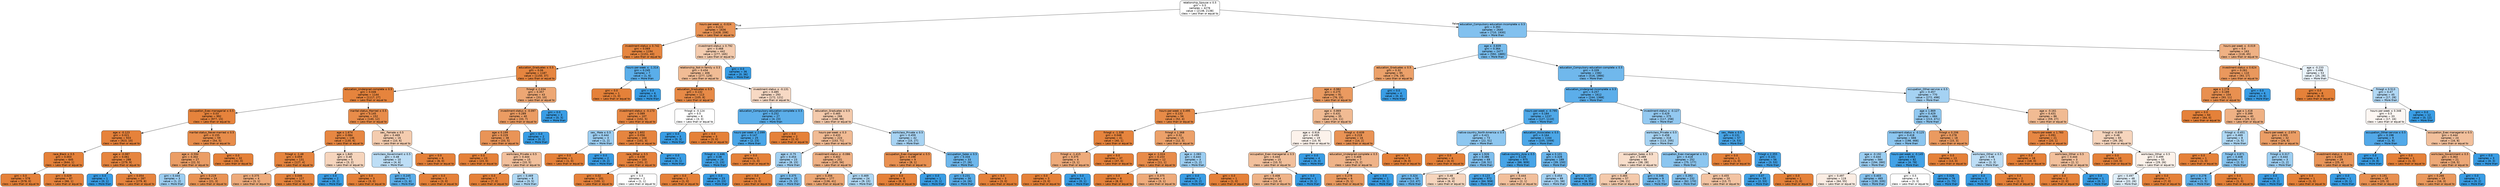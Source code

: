 digraph Tree {
node [shape=box, style="filled, rounded", color="black", fontname=helvetica] ;
edge [fontname=helvetica] ;
0 [label=<relationship_Spouse &le; 0.5<br/>gini = 0.5<br/>samples = 4276<br/>value = [2138, 2138]<br/>class = Less than or equal to>, fillcolor="#e5813900"] ;
1 [label=<hours-per-week &le; -0.024<br/>gini = 0.222<br/>samples = 1636<br/>value = [1428, 208]<br/>class = Less than or equal to>, fillcolor="#e58139da"] ;
0 -> 1 [labeldistance=2.5, labelangle=45, headlabel="True"] ;
2 [label=<investment-status &le; 0.742<br/>gini = 0.069<br/>samples = 1194<br/>value = [1151, 43]<br/>class = Less than or equal to>, fillcolor="#e58139f5"] ;
1 -> 2 ;
3 [label=<education_Graduates &le; 0.5<br/>gini = 0.06<br/>samples = 1187<br/>value = [1150, 37]<br/>class = Less than or equal to>, fillcolor="#e58139f7"] ;
2 -> 3 ;
4 [label=<education_Undergrad-complete &le; 0.5<br/>gini = 0.046<br/>samples = 1144<br/>value = [1117, 27]<br/>class = Less than or equal to>, fillcolor="#e58139f9"] ;
3 -> 4 ;
5 [label=<occupation_Exec-managerial &le; 0.5<br/>gini = 0.03<br/>samples = 992<br/>value = [977, 15]<br/>class = Less than or equal to>, fillcolor="#e58139fb"] ;
4 -> 5 ;
6 [label=<age &le; -0.123<br/>gini = 0.021<br/>samples = 933<br/>value = [923, 10]<br/>class = Less than or equal to>, fillcolor="#e58139fc"] ;
5 -> 6 ;
7 [label=<race_Black &le; 0.5<br/>gini = 0.003<br/>samples = 645<br/>value = [644, 1]<br/>class = Less than or equal to>, fillcolor="#e58139ff"] ;
6 -> 7 ;
8 [label=<gini = 0.0<br/>samples = 578<br/>value = [578, 0]<br/>class = Less than or equal to>, fillcolor="#e58139ff"] ;
7 -> 8 ;
9 [label=<gini = 0.029<br/>samples = 67<br/>value = [66, 1]<br/>class = Less than or equal to>, fillcolor="#e58139fb"] ;
7 -> 9 ;
10 [label=<age &le; -0.087<br/>gini = 0.061<br/>samples = 288<br/>value = [279, 9]<br/>class = Less than or equal to>, fillcolor="#e58139f7"] ;
6 -> 10 ;
11 [label=<gini = 0.0<br/>samples = 1<br/>value = [0, 1]<br/>class = More than>, fillcolor="#399de5ff"] ;
10 -> 11 ;
12 [label=<gini = 0.054<br/>samples = 287<br/>value = [279, 8]<br/>class = Less than or equal to>, fillcolor="#e58139f8"] ;
10 -> 12 ;
13 [label=<marital-status_Never-married &le; 0.5<br/>gini = 0.155<br/>samples = 59<br/>value = [54, 5]<br/>class = Less than or equal to>, fillcolor="#e58139e7"] ;
5 -> 13 ;
14 [label=<age &le; -0.594<br/>gini = 0.302<br/>samples = 27<br/>value = [22, 5]<br/>class = Less than or equal to>, fillcolor="#e58139c5"] ;
13 -> 14 ;
15 [label=<gini = 0.444<br/>samples = 3<br/>value = [1, 2]<br/>class = More than>, fillcolor="#399de57f"] ;
14 -> 15 ;
16 [label=<gini = 0.219<br/>samples = 24<br/>value = [21, 3]<br/>class = Less than or equal to>, fillcolor="#e58139db"] ;
14 -> 16 ;
17 [label=<gini = 0.0<br/>samples = 32<br/>value = [32, 0]<br/>class = Less than or equal to>, fillcolor="#e58139ff"] ;
13 -> 17 ;
18 [label=<marital-status_Married &le; 0.5<br/>gini = 0.145<br/>samples = 152<br/>value = [140, 12]<br/>class = Less than or equal to>, fillcolor="#e58139e9"] ;
4 -> 18 ;
19 [label=<age &le; 1.674<br/>gini = 0.084<br/>samples = 136<br/>value = [130, 6]<br/>class = Less than or equal to>, fillcolor="#e58139f3"] ;
18 -> 19 ;
20 [label=<fnlwgt &le; -1.48<br/>gini = 0.059<br/>samples = 131<br/>value = [127, 4]<br/>class = Less than or equal to>, fillcolor="#e58139f7"] ;
19 -> 20 ;
21 [label=<gini = 0.375<br/>samples = 4<br/>value = [3, 1]<br/>class = Less than or equal to>, fillcolor="#e58139aa"] ;
20 -> 21 ;
22 [label=<gini = 0.046<br/>samples = 127<br/>value = [124, 3]<br/>class = Less than or equal to>, fillcolor="#e58139f9"] ;
20 -> 22 ;
23 [label=<age &le; 1.845<br/>gini = 0.48<br/>samples = 5<br/>value = [3, 2]<br/>class = Less than or equal to>, fillcolor="#e5813955"] ;
19 -> 23 ;
24 [label=<gini = 0.0<br/>samples = 2<br/>value = [0, 2]<br/>class = More than>, fillcolor="#399de5ff"] ;
23 -> 24 ;
25 [label=<gini = 0.0<br/>samples = 3<br/>value = [3, 0]<br/>class = Less than or equal to>, fillcolor="#e58139ff"] ;
23 -> 25 ;
26 [label=<sex_ Female &le; 0.5<br/>gini = 0.469<br/>samples = 16<br/>value = [10, 6]<br/>class = Less than or equal to>, fillcolor="#e5813966"] ;
18 -> 26 ;
27 [label=<workclass_Government &le; 0.5<br/>gini = 0.48<br/>samples = 10<br/>value = [4, 6]<br/>class = More than>, fillcolor="#399de555"] ;
26 -> 27 ;
28 [label=<gini = 0.245<br/>samples = 7<br/>value = [1, 6]<br/>class = More than>, fillcolor="#399de5d4"] ;
27 -> 28 ;
29 [label=<gini = 0.0<br/>samples = 3<br/>value = [3, 0]<br/>class = Less than or equal to>, fillcolor="#e58139ff"] ;
27 -> 29 ;
30 [label=<gini = 0.0<br/>samples = 6<br/>value = [6, 0]<br/>class = Less than or equal to>, fillcolor="#e58139ff"] ;
26 -> 30 ;
31 [label=<fnlwgt &le; 2.034<br/>gini = 0.357<br/>samples = 43<br/>value = [33, 10]<br/>class = Less than or equal to>, fillcolor="#e58139b2"] ;
3 -> 31 ;
32 [label=<investment-status &le; -0.097<br/>gini = 0.289<br/>samples = 40<br/>value = [33, 7]<br/>class = Less than or equal to>, fillcolor="#e58139c9"] ;
31 -> 32 ;
33 [label=<age &le; 0.199<br/>gini = 0.229<br/>samples = 38<br/>value = [33, 5]<br/>class = Less than or equal to>, fillcolor="#e58139d8"] ;
32 -> 33 ;
34 [label=<gini = 0.0<br/>samples = 23<br/>value = [23, 0]<br/>class = Less than or equal to>, fillcolor="#e58139ff"] ;
33 -> 34 ;
35 [label=<workclass_Private &le; 0.5<br/>gini = 0.444<br/>samples = 15<br/>value = [10, 5]<br/>class = Less than or equal to>, fillcolor="#e581397f"] ;
33 -> 35 ;
36 [label=<gini = 0.0<br/>samples = 7<br/>value = [7, 0]<br/>class = Less than or equal to>, fillcolor="#e58139ff"] ;
35 -> 36 ;
37 [label=<gini = 0.469<br/>samples = 8<br/>value = [3, 5]<br/>class = More than>, fillcolor="#399de566"] ;
35 -> 37 ;
38 [label=<gini = 0.0<br/>samples = 2<br/>value = [0, 2]<br/>class = More than>, fillcolor="#399de5ff"] ;
32 -> 38 ;
39 [label=<gini = 0.0<br/>samples = 3<br/>value = [0, 3]<br/>class = More than>, fillcolor="#399de5ff"] ;
31 -> 39 ;
40 [label=<hours-per-week &le; -1.314<br/>gini = 0.245<br/>samples = 7<br/>value = [1, 6]<br/>class = More than>, fillcolor="#399de5d4"] ;
2 -> 40 ;
41 [label=<gini = 0.0<br/>samples = 1<br/>value = [1, 0]<br/>class = Less than or equal to>, fillcolor="#e58139ff"] ;
40 -> 41 ;
42 [label=<gini = 0.0<br/>samples = 6<br/>value = [0, 6]<br/>class = More than>, fillcolor="#399de5ff"] ;
40 -> 42 ;
43 [label=<investment-status &le; 0.792<br/>gini = 0.468<br/>samples = 442<br/>value = [277, 165]<br/>class = Less than or equal to>, fillcolor="#e5813967"] ;
1 -> 43 ;
44 [label=<relationship_Not-in-family &le; 0.5<br/>gini = 0.434<br/>samples = 406<br/>value = [277, 129]<br/>class = Less than or equal to>, fillcolor="#e5813988"] ;
43 -> 44 ;
45 [label=<education_Graduates &le; 0.5<br/>gini = 0.132<br/>samples = 113<br/>value = [105, 8]<br/>class = Less than or equal to>, fillcolor="#e58139ec"] ;
44 -> 45 ;
46 [label=<investment-status &le; -0.173<br/>gini = 0.089<br/>samples = 107<br/>value = [102, 5]<br/>class = Less than or equal to>, fillcolor="#e58139f2"] ;
45 -> 46 ;
47 [label=<sex_ Male &le; 0.5<br/>gini = 0.444<br/>samples = 3<br/>value = [1, 2]<br/>class = More than>, fillcolor="#399de57f"] ;
46 -> 47 ;
48 [label=<gini = 0.0<br/>samples = 1<br/>value = [1, 0]<br/>class = Less than or equal to>, fillcolor="#e58139ff"] ;
47 -> 48 ;
49 [label=<gini = 0.0<br/>samples = 2<br/>value = [0, 2]<br/>class = More than>, fillcolor="#399de5ff"] ;
47 -> 49 ;
50 [label=<age &le; 1.602<br/>gini = 0.056<br/>samples = 104<br/>value = [101, 3]<br/>class = Less than or equal to>, fillcolor="#e58139f7"] ;
46 -> 50 ;
51 [label=<race_Other &le; 0.5<br/>gini = 0.038<br/>samples = 103<br/>value = [101, 2]<br/>class = Less than or equal to>, fillcolor="#e58139fa"] ;
50 -> 51 ;
52 [label=<gini = 0.02<br/>samples = 101<br/>value = [100, 1]<br/>class = Less than or equal to>, fillcolor="#e58139fc"] ;
51 -> 52 ;
53 [label=<gini = 0.5<br/>samples = 2<br/>value = [1, 1]<br/>class = Less than or equal to>, fillcolor="#e5813900"] ;
51 -> 53 ;
54 [label=<gini = 0.0<br/>samples = 1<br/>value = [0, 1]<br/>class = More than>, fillcolor="#399de5ff"] ;
50 -> 54 ;
55 [label=<fnlwgt &le; -0.124<br/>gini = 0.5<br/>samples = 6<br/>value = [3, 3]<br/>class = Less than or equal to>, fillcolor="#e5813900"] ;
45 -> 55 ;
56 [label=<gini = 0.0<br/>samples = 3<br/>value = [0, 3]<br/>class = More than>, fillcolor="#399de5ff"] ;
55 -> 56 ;
57 [label=<gini = 0.0<br/>samples = 3<br/>value = [3, 0]<br/>class = Less than or equal to>, fillcolor="#e58139ff"] ;
55 -> 57 ;
58 [label=<investment-status &le; -0.131<br/>gini = 0.485<br/>samples = 293<br/>value = [172, 121]<br/>class = Less than or equal to>, fillcolor="#e581394c"] ;
44 -> 58 ;
59 [label=<education_Compulsory-education-complete &le; 0.5<br/>gini = 0.252<br/>samples = 27<br/>value = [4, 23]<br/>class = More than>, fillcolor="#399de5d3"] ;
58 -> 59 ;
60 [label=<hours-per-week &le; 2.099<br/>gini = 0.147<br/>samples = 25<br/>value = [2, 23]<br/>class = More than>, fillcolor="#399de5e9"] ;
59 -> 60 ;
61 [label=<fnlwgt &le; -1.446<br/>gini = 0.08<br/>samples = 24<br/>value = [1, 23]<br/>class = More than>, fillcolor="#399de5f4"] ;
60 -> 61 ;
62 [label=<gini = 0.0<br/>samples = 1<br/>value = [1, 0]<br/>class = Less than or equal to>, fillcolor="#e58139ff"] ;
61 -> 62 ;
63 [label=<gini = 0.0<br/>samples = 23<br/>value = [0, 23]<br/>class = More than>, fillcolor="#399de5ff"] ;
61 -> 63 ;
64 [label=<gini = 0.0<br/>samples = 1<br/>value = [1, 0]<br/>class = Less than or equal to>, fillcolor="#e58139ff"] ;
60 -> 64 ;
65 [label=<gini = 0.0<br/>samples = 2<br/>value = [2, 0]<br/>class = Less than or equal to>, fillcolor="#e58139ff"] ;
59 -> 65 ;
66 [label=<education_Graduates &le; 0.5<br/>gini = 0.465<br/>samples = 266<br/>value = [168, 98]<br/>class = Less than or equal to>, fillcolor="#e581396a"] ;
58 -> 66 ;
67 [label=<hours-per-week &le; 0.3<br/>gini = 0.433<br/>samples = 224<br/>value = [153, 71]<br/>class = Less than or equal to>, fillcolor="#e5813989"] ;
66 -> 67 ;
68 [label=<age &le; -0.75<br/>gini = 0.454<br/>samples = 23<br/>value = [8, 15]<br/>class = More than>, fillcolor="#399de577"] ;
67 -> 68 ;
69 [label=<gini = 0.0<br/>samples = 3<br/>value = [3, 0]<br/>class = Less than or equal to>, fillcolor="#e58139ff"] ;
68 -> 69 ;
70 [label=<gini = 0.375<br/>samples = 20<br/>value = [5, 15]<br/>class = More than>, fillcolor="#399de5aa"] ;
68 -> 70 ;
71 [label=<investment-status &le; -0.086<br/>gini = 0.402<br/>samples = 201<br/>value = [145, 56]<br/>class = Less than or equal to>, fillcolor="#e581399d"] ;
67 -> 71 ;
72 [label=<gini = 0.356<br/>samples = 177<br/>value = [136, 41]<br/>class = Less than or equal to>, fillcolor="#e58139b2"] ;
71 -> 72 ;
73 [label=<gini = 0.469<br/>samples = 24<br/>value = [9, 15]<br/>class = More than>, fillcolor="#399de566"] ;
71 -> 73 ;
74 [label=<workclass_Private &le; 0.5<br/>gini = 0.459<br/>samples = 42<br/>value = [15, 27]<br/>class = More than>, fillcolor="#399de571"] ;
66 -> 74 ;
75 [label=<occupation_Exec-managerial &le; 0.5<br/>gini = 0.198<br/>samples = 9<br/>value = [8, 1]<br/>class = Less than or equal to>, fillcolor="#e58139df"] ;
74 -> 75 ;
76 [label=<gini = 0.0<br/>samples = 8<br/>value = [8, 0]<br/>class = Less than or equal to>, fillcolor="#e58139ff"] ;
75 -> 76 ;
77 [label=<gini = 0.0<br/>samples = 1<br/>value = [0, 1]<br/>class = More than>, fillcolor="#399de5ff"] ;
75 -> 77 ;
78 [label=<occupation_Sales &le; 0.5<br/>gini = 0.334<br/>samples = 33<br/>value = [7, 26]<br/>class = More than>, fillcolor="#399de5ba"] ;
74 -> 78 ;
79 [label=<gini = 0.231<br/>samples = 30<br/>value = [4, 26]<br/>class = More than>, fillcolor="#399de5d8"] ;
78 -> 79 ;
80 [label=<gini = 0.0<br/>samples = 3<br/>value = [3, 0]<br/>class = Less than or equal to>, fillcolor="#e58139ff"] ;
78 -> 80 ;
81 [label=<gini = 0.0<br/>samples = 36<br/>value = [0, 36]<br/>class = More than>, fillcolor="#399de5ff"] ;
43 -> 81 ;
82 [label=<education_Compulsory-education-incomplete &le; 0.5<br/>gini = 0.393<br/>samples = 2640<br/>value = [710, 1930]<br/>class = More than>, fillcolor="#399de5a1"] ;
0 -> 82 [labeldistance=2.5, labelangle=-45, headlabel="False"] ;
83 [label=<age &le; -0.839<br/>gini = 0.364<br/>samples = 2477<br/>value = [592, 1885]<br/>class = More than>, fillcolor="#399de5af"] ;
82 -> 83 ;
84 [label=<education_Graduates &le; 0.5<br/>gini = 0.32<br/>samples = 95<br/>value = [76, 19]<br/>class = Less than or equal to>, fillcolor="#e58139bf"] ;
83 -> 84 ;
85 [label=<age &le; -0.982<br/>gini = 0.275<br/>samples = 91<br/>value = [76, 15]<br/>class = Less than or equal to>, fillcolor="#e58139cd"] ;
84 -> 85 ;
86 [label=<hours-per-week &le; 0.495<br/>gini = 0.133<br/>samples = 56<br/>value = [52, 4]<br/>class = Less than or equal to>, fillcolor="#e58139eb"] ;
85 -> 86 ;
87 [label=<fnlwgt &le; -1.338<br/>gini = 0.048<br/>samples = 41<br/>value = [40, 1]<br/>class = Less than or equal to>, fillcolor="#e58139f9"] ;
86 -> 87 ;
88 [label=<fnlwgt &le; -1.415<br/>gini = 0.375<br/>samples = 4<br/>value = [3, 1]<br/>class = Less than or equal to>, fillcolor="#e58139aa"] ;
87 -> 88 ;
89 [label=<gini = 0.0<br/>samples = 3<br/>value = [3, 0]<br/>class = Less than or equal to>, fillcolor="#e58139ff"] ;
88 -> 89 ;
90 [label=<gini = 0.0<br/>samples = 1<br/>value = [0, 1]<br/>class = More than>, fillcolor="#399de5ff"] ;
88 -> 90 ;
91 [label=<gini = 0.0<br/>samples = 37<br/>value = [37, 0]<br/>class = Less than or equal to>, fillcolor="#e58139ff"] ;
87 -> 91 ;
92 [label=<fnlwgt &le; 1.368<br/>gini = 0.32<br/>samples = 15<br/>value = [12, 3]<br/>class = Less than or equal to>, fillcolor="#e58139bf"] ;
86 -> 92 ;
93 [label=<age &le; -1.024<br/>gini = 0.153<br/>samples = 12<br/>value = [11, 1]<br/>class = Less than or equal to>, fillcolor="#e58139e8"] ;
92 -> 93 ;
94 [label=<gini = 0.0<br/>samples = 8<br/>value = [8, 0]<br/>class = Less than or equal to>, fillcolor="#e58139ff"] ;
93 -> 94 ;
95 [label=<gini = 0.375<br/>samples = 4<br/>value = [3, 1]<br/>class = Less than or equal to>, fillcolor="#e58139aa"] ;
93 -> 95 ;
96 [label=<age &le; -1.083<br/>gini = 0.444<br/>samples = 3<br/>value = [1, 2]<br/>class = More than>, fillcolor="#399de57f"] ;
92 -> 96 ;
97 [label=<gini = 0.0<br/>samples = 2<br/>value = [0, 2]<br/>class = More than>, fillcolor="#399de5ff"] ;
96 -> 97 ;
98 [label=<gini = 0.0<br/>samples = 1<br/>value = [1, 0]<br/>class = Less than or equal to>, fillcolor="#e58139ff"] ;
96 -> 98 ;
99 [label=<age &le; -0.869<br/>gini = 0.431<br/>samples = 35<br/>value = [24, 11]<br/>class = Less than or equal to>, fillcolor="#e581398a"] ;
85 -> 99 ;
100 [label=<age &le; -0.916<br/>gini = 0.499<br/>samples = 19<br/>value = [10, 9]<br/>class = Less than or equal to>, fillcolor="#e5813919"] ;
99 -> 100 ;
101 [label=<occupation_Exec-managerial &le; 0.5<br/>gini = 0.444<br/>samples = 15<br/>value = [10, 5]<br/>class = Less than or equal to>, fillcolor="#e581397f"] ;
100 -> 101 ;
102 [label=<gini = 0.408<br/>samples = 14<br/>value = [10, 4]<br/>class = Less than or equal to>, fillcolor="#e5813999"] ;
101 -> 102 ;
103 [label=<gini = 0.0<br/>samples = 1<br/>value = [0, 1]<br/>class = More than>, fillcolor="#399de5ff"] ;
101 -> 103 ;
104 [label=<gini = 0.0<br/>samples = 4<br/>value = [0, 4]<br/>class = More than>, fillcolor="#399de5ff"] ;
100 -> 104 ;
105 [label=<fnlwgt &le; -0.639<br/>gini = 0.219<br/>samples = 16<br/>value = [14, 2]<br/>class = Less than or equal to>, fillcolor="#e58139db"] ;
99 -> 105 ;
106 [label=<education_Undergrad-complete &le; 0.5<br/>gini = 0.408<br/>samples = 7<br/>value = [5, 2]<br/>class = Less than or equal to>, fillcolor="#e5813999"] ;
105 -> 106 ;
107 [label=<gini = 0.278<br/>samples = 6<br/>value = [5, 1]<br/>class = Less than or equal to>, fillcolor="#e58139cc"] ;
106 -> 107 ;
108 [label=<gini = 0.0<br/>samples = 1<br/>value = [0, 1]<br/>class = More than>, fillcolor="#399de5ff"] ;
106 -> 108 ;
109 [label=<gini = 0.0<br/>samples = 9<br/>value = [9, 0]<br/>class = Less than or equal to>, fillcolor="#e58139ff"] ;
105 -> 109 ;
110 [label=<gini = 0.0<br/>samples = 4<br/>value = [0, 4]<br/>class = More than>, fillcolor="#399de5ff"] ;
84 -> 110 ;
111 [label=<education_Compulsory-education-complete &le; 0.5<br/>gini = 0.339<br/>samples = 2382<br/>value = [516, 1866]<br/>class = More than>, fillcolor="#399de5b8"] ;
83 -> 111 ;
112 [label=<education_Undergrad-incomplete &le; 0.5<br/>gini = 0.257<br/>samples = 1612<br/>value = [244, 1368]<br/>class = More than>, fillcolor="#399de5d2"] ;
111 -> 112 ;
113 [label=<hours-per-week &le; -0.795<br/>gini = 0.184<br/>samples = 1237<br/>value = [127, 1110]<br/>class = More than>, fillcolor="#399de5e2"] ;
112 -> 113 ;
114 [label=<native-country_North-America &le; 0.5<br/>gini = 0.421<br/>samples = 73<br/>value = [22, 51]<br/>class = More than>, fillcolor="#399de591"] ;
113 -> 114 ;
115 [label=<gini = 0.0<br/>samples = 4<br/>value = [4, 0]<br/>class = Less than or equal to>, fillcolor="#e58139ff"] ;
114 -> 115 ;
116 [label=<age &le; 1.926<br/>gini = 0.386<br/>samples = 69<br/>value = [18, 51]<br/>class = More than>, fillcolor="#399de5a5"] ;
114 -> 116 ;
117 [label=<gini = 0.324<br/>samples = 59<br/>value = [12, 47]<br/>class = More than>, fillcolor="#399de5be"] ;
116 -> 117 ;
118 [label=<gini = 0.48<br/>samples = 10<br/>value = [6, 4]<br/>class = Less than or equal to>, fillcolor="#e5813955"] ;
116 -> 118 ;
119 [label=<education_Associates &le; 0.5<br/>gini = 0.164<br/>samples = 1164<br/>value = [105, 1059]<br/>class = More than>, fillcolor="#399de5e6"] ;
113 -> 119 ;
120 [label=<native-country_Asia &le; 0.5<br/>gini = 0.126<br/>samples = 975<br/>value = [66, 909]<br/>class = More than>, fillcolor="#399de5ec"] ;
119 -> 120 ;
121 [label=<gini = 0.123<br/>samples = 972<br/>value = [64, 908]<br/>class = More than>, fillcolor="#399de5ed"] ;
120 -> 121 ;
122 [label=<gini = 0.444<br/>samples = 3<br/>value = [2, 1]<br/>class = Less than or equal to>, fillcolor="#e581397f"] ;
120 -> 122 ;
123 [label=<age &le; 0.101<br/>gini = 0.328<br/>samples = 189<br/>value = [39, 150]<br/>class = More than>, fillcolor="#399de5bd"] ;
119 -> 123 ;
124 [label=<gini = 0.454<br/>samples = 89<br/>value = [31, 58]<br/>class = More than>, fillcolor="#399de577"] ;
123 -> 124 ;
125 [label=<gini = 0.147<br/>samples = 100<br/>value = [8, 92]<br/>class = More than>, fillcolor="#399de5e9"] ;
123 -> 125 ;
126 [label=<investment-status &le; -0.127<br/>gini = 0.429<br/>samples = 375<br/>value = [117, 258]<br/>class = More than>, fillcolor="#399de58b"] ;
112 -> 126 ;
127 [label=<workclass_Private &le; 0.5<br/>gini = 0.458<br/>samples = 318<br/>value = [113, 205]<br/>class = More than>, fillcolor="#399de572"] ;
126 -> 127 ;
128 [label=<occupation_Sales &le; 0.5<br/>gini = 0.489<br/>samples = 66<br/>value = [38, 28]<br/>class = Less than or equal to>, fillcolor="#e5813943"] ;
127 -> 128 ;
129 [label=<gini = 0.465<br/>samples = 57<br/>value = [36, 21]<br/>class = Less than or equal to>, fillcolor="#e581396a"] ;
128 -> 129 ;
130 [label=<gini = 0.346<br/>samples = 9<br/>value = [2, 7]<br/>class = More than>, fillcolor="#399de5b6"] ;
128 -> 130 ;
131 [label=<occupation_Exec-managerial &le; 0.5<br/>gini = 0.418<br/>samples = 252<br/>value = [75, 177]<br/>class = More than>, fillcolor="#399de593"] ;
127 -> 131 ;
132 [label=<gini = 0.392<br/>samples = 232<br/>value = [62, 170]<br/>class = More than>, fillcolor="#399de5a2"] ;
131 -> 132 ;
133 [label=<gini = 0.455<br/>samples = 20<br/>value = [13, 7]<br/>class = Less than or equal to>, fillcolor="#e5813976"] ;
131 -> 133 ;
134 [label=<sex_ Male &le; 0.5<br/>gini = 0.131<br/>samples = 57<br/>value = [4, 53]<br/>class = More than>, fillcolor="#399de5ec"] ;
126 -> 134 ;
135 [label=<gini = 0.0<br/>samples = 1<br/>value = [1, 0]<br/>class = Less than or equal to>, fillcolor="#e58139ff"] ;
134 -> 135 ;
136 [label=<fnlwgt &le; 2.355<br/>gini = 0.101<br/>samples = 56<br/>value = [3, 53]<br/>class = More than>, fillcolor="#399de5f1"] ;
134 -> 136 ;
137 [label=<gini = 0.07<br/>samples = 55<br/>value = [2, 53]<br/>class = More than>, fillcolor="#399de5f5"] ;
136 -> 137 ;
138 [label=<gini = 0.0<br/>samples = 1<br/>value = [1, 0]<br/>class = Less than or equal to>, fillcolor="#e58139ff"] ;
136 -> 138 ;
139 [label=<occupation_Other-service &le; 0.5<br/>gini = 0.457<br/>samples = 770<br/>value = [272, 498]<br/>class = More than>, fillcolor="#399de574"] ;
111 -> 139 ;
140 [label=<age &le; 1.869<br/>gini = 0.429<br/>samples = 684<br/>value = [213, 471]<br/>class = More than>, fillcolor="#399de58c"] ;
139 -> 140 ;
141 [label=<investment-status &le; -0.125<br/>gini = 0.418<br/>samples = 666<br/>value = [198, 468]<br/>class = More than>, fillcolor="#399de593"] ;
140 -> 141 ;
142 [label=<age &le; -0.192<br/>gini = 0.444<br/>samples = 584<br/>value = [194, 390]<br/>class = More than>, fillcolor="#399de580"] ;
141 -> 142 ;
143 [label=<gini = 0.497<br/>samples = 119<br/>value = [64, 55]<br/>class = Less than or equal to>, fillcolor="#e5813924"] ;
142 -> 143 ;
144 [label=<gini = 0.403<br/>samples = 465<br/>value = [130, 335]<br/>class = More than>, fillcolor="#399de59c"] ;
142 -> 144 ;
145 [label=<hours-per-week &le; -0.145<br/>gini = 0.093<br/>samples = 82<br/>value = [4, 78]<br/>class = More than>, fillcolor="#399de5f2"] ;
141 -> 145 ;
146 [label=<gini = 0.5<br/>samples = 6<br/>value = [3, 3]<br/>class = Less than or equal to>, fillcolor="#e5813900"] ;
145 -> 146 ;
147 [label=<gini = 0.026<br/>samples = 76<br/>value = [1, 75]<br/>class = More than>, fillcolor="#399de5fc"] ;
145 -> 147 ;
148 [label=<fnlwgt &le; 0.206<br/>gini = 0.278<br/>samples = 18<br/>value = [15, 3]<br/>class = Less than or equal to>, fillcolor="#e58139cc"] ;
140 -> 148 ;
149 [label=<gini = 0.0<br/>samples = 13<br/>value = [13, 0]<br/>class = Less than or equal to>, fillcolor="#e58139ff"] ;
148 -> 149 ;
150 [label=<workclass_Other &le; 0.5<br/>gini = 0.48<br/>samples = 5<br/>value = [2, 3]<br/>class = More than>, fillcolor="#399de555"] ;
148 -> 150 ;
151 [label=<gini = 0.0<br/>samples = 3<br/>value = [0, 3]<br/>class = More than>, fillcolor="#399de5ff"] ;
150 -> 151 ;
152 [label=<gini = 0.0<br/>samples = 2<br/>value = [2, 0]<br/>class = Less than or equal to>, fillcolor="#e58139ff"] ;
150 -> 152 ;
153 [label=<age &le; -0.161<br/>gini = 0.431<br/>samples = 86<br/>value = [59, 27]<br/>class = Less than or equal to>, fillcolor="#e581398a"] ;
139 -> 153 ;
154 [label=<hours-per-week &le; 1.783<br/>gini = 0.091<br/>samples = 21<br/>value = [20, 1]<br/>class = Less than or equal to>, fillcolor="#e58139f2"] ;
153 -> 154 ;
155 [label=<gini = 0.0<br/>samples = 18<br/>value = [18, 0]<br/>class = Less than or equal to>, fillcolor="#e58139ff"] ;
154 -> 155 ;
156 [label=<workclass_Other &le; 0.5<br/>gini = 0.444<br/>samples = 3<br/>value = [2, 1]<br/>class = Less than or equal to>, fillcolor="#e581397f"] ;
154 -> 156 ;
157 [label=<gini = 0.0<br/>samples = 2<br/>value = [2, 0]<br/>class = Less than or equal to>, fillcolor="#e58139ff"] ;
156 -> 157 ;
158 [label=<gini = 0.0<br/>samples = 1<br/>value = [0, 1]<br/>class = More than>, fillcolor="#399de5ff"] ;
156 -> 158 ;
159 [label=<fnlwgt &le; -0.839<br/>gini = 0.48<br/>samples = 65<br/>value = [39, 26]<br/>class = Less than or equal to>, fillcolor="#e5813955"] ;
153 -> 159 ;
160 [label=<gini = 0.0<br/>samples = 10<br/>value = [10, 0]<br/>class = Less than or equal to>, fillcolor="#e58139ff"] ;
159 -> 160 ;
161 [label=<workclass_Other &le; 0.5<br/>gini = 0.499<br/>samples = 55<br/>value = [29, 26]<br/>class = Less than or equal to>, fillcolor="#e581391a"] ;
159 -> 161 ;
162 [label=<gini = 0.497<br/>samples = 48<br/>value = [22, 26]<br/>class = More than>, fillcolor="#399de527"] ;
161 -> 162 ;
163 [label=<gini = 0.0<br/>samples = 7<br/>value = [7, 0]<br/>class = Less than or equal to>, fillcolor="#e58139ff"] ;
161 -> 163 ;
164 [label=<hours-per-week &le; -0.019<br/>gini = 0.4<br/>samples = 163<br/>value = [118, 45]<br/>class = Less than or equal to>, fillcolor="#e581399e"] ;
82 -> 164 ;
165 [label=<investment-status &le; 0.624<br/>gini = 0.261<br/>samples = 110<br/>value = [93, 17]<br/>class = Less than or equal to>, fillcolor="#e58139d0"] ;
164 -> 165 ;
166 [label=<age &le; 1.278<br/>gini = 0.189<br/>samples = 104<br/>value = [93, 11]<br/>class = Less than or equal to>, fillcolor="#e58139e1"] ;
165 -> 166 ;
167 [label=<gini = 0.0<br/>samples = 64<br/>value = [64, 0]<br/>class = Less than or equal to>, fillcolor="#e58139ff"] ;
166 -> 167 ;
168 [label=<age &le; 1.418<br/>gini = 0.399<br/>samples = 40<br/>value = [29, 11]<br/>class = Less than or equal to>, fillcolor="#e581399e"] ;
166 -> 168 ;
169 [label=<fnlwgt &le; -0.451<br/>gini = 0.469<br/>samples = 8<br/>value = [3, 5]<br/>class = More than>, fillcolor="#399de566"] ;
168 -> 169 ;
170 [label=<gini = 0.0<br/>samples = 1<br/>value = [1, 0]<br/>class = Less than or equal to>, fillcolor="#e58139ff"] ;
169 -> 170 ;
171 [label=<fnlwgt &le; 0.871<br/>gini = 0.408<br/>samples = 7<br/>value = [2, 5]<br/>class = More than>, fillcolor="#399de599"] ;
169 -> 171 ;
172 [label=<gini = 0.278<br/>samples = 6<br/>value = [1, 5]<br/>class = More than>, fillcolor="#399de5cc"] ;
171 -> 172 ;
173 [label=<gini = 0.0<br/>samples = 1<br/>value = [1, 0]<br/>class = Less than or equal to>, fillcolor="#e58139ff"] ;
171 -> 173 ;
174 [label=<hours-per-week &le; -2.074<br/>gini = 0.305<br/>samples = 32<br/>value = [26, 6]<br/>class = Less than or equal to>, fillcolor="#e58139c4"] ;
168 -> 174 ;
175 [label=<fnlwgt &le; 0.317<br/>gini = 0.444<br/>samples = 3<br/>value = [1, 2]<br/>class = More than>, fillcolor="#399de57f"] ;
174 -> 175 ;
176 [label=<gini = 0.0<br/>samples = 2<br/>value = [0, 2]<br/>class = More than>, fillcolor="#399de5ff"] ;
175 -> 176 ;
177 [label=<gini = 0.0<br/>samples = 1<br/>value = [1, 0]<br/>class = Less than or equal to>, fillcolor="#e58139ff"] ;
175 -> 177 ;
178 [label=<investment-status &le; -0.244<br/>gini = 0.238<br/>samples = 29<br/>value = [25, 4]<br/>class = Less than or equal to>, fillcolor="#e58139d6"] ;
174 -> 178 ;
179 [label=<gini = 0.0<br/>samples = 1<br/>value = [0, 1]<br/>class = More than>, fillcolor="#399de5ff"] ;
178 -> 179 ;
180 [label=<gini = 0.191<br/>samples = 28<br/>value = [25, 3]<br/>class = Less than or equal to>, fillcolor="#e58139e0"] ;
178 -> 180 ;
181 [label=<gini = 0.0<br/>samples = 6<br/>value = [0, 6]<br/>class = More than>, fillcolor="#399de5ff"] ;
165 -> 181 ;
182 [label=<age &le; -0.233<br/>gini = 0.498<br/>samples = 53<br/>value = [25, 28]<br/>class = More than>, fillcolor="#399de51b"] ;
164 -> 182 ;
183 [label=<gini = 0.0<br/>samples = 8<br/>value = [8, 0]<br/>class = Less than or equal to>, fillcolor="#e58139ff"] ;
182 -> 183 ;
184 [label=<fnlwgt &le; 0.513<br/>gini = 0.47<br/>samples = 45<br/>value = [17, 28]<br/>class = More than>, fillcolor="#399de564"] ;
182 -> 184 ;
185 [label=<hours-per-week &le; 0.348<br/>gini = 0.5<br/>samples = 33<br/>value = [17, 16]<br/>class = Less than or equal to>, fillcolor="#e581390f"] ;
184 -> 185 ;
186 [label=<occupation_Other-service &le; 0.5<br/>gini = 0.198<br/>samples = 9<br/>value = [1, 8]<br/>class = More than>, fillcolor="#399de5df"] ;
185 -> 186 ;
187 [label=<gini = 0.0<br/>samples = 8<br/>value = [0, 8]<br/>class = More than>, fillcolor="#399de5ff"] ;
186 -> 187 ;
188 [label=<gini = 0.0<br/>samples = 1<br/>value = [1, 0]<br/>class = Less than or equal to>, fillcolor="#e58139ff"] ;
186 -> 188 ;
189 [label=<occupation_Exec-managerial &le; 0.5<br/>gini = 0.444<br/>samples = 24<br/>value = [16, 8]<br/>class = Less than or equal to>, fillcolor="#e581397f"] ;
185 -> 189 ;
190 [label=<workclass_Government &le; 0.5<br/>gini = 0.363<br/>samples = 21<br/>value = [16, 5]<br/>class = Less than or equal to>, fillcolor="#e58139af"] ;
189 -> 190 ;
191 [label=<gini = 0.266<br/>samples = 19<br/>value = [16, 3]<br/>class = Less than or equal to>, fillcolor="#e58139cf"] ;
190 -> 191 ;
192 [label=<gini = 0.0<br/>samples = 2<br/>value = [0, 2]<br/>class = More than>, fillcolor="#399de5ff"] ;
190 -> 192 ;
193 [label=<gini = 0.0<br/>samples = 3<br/>value = [0, 3]<br/>class = More than>, fillcolor="#399de5ff"] ;
189 -> 193 ;
194 [label=<gini = 0.0<br/>samples = 12<br/>value = [0, 12]<br/>class = More than>, fillcolor="#399de5ff"] ;
184 -> 194 ;
}